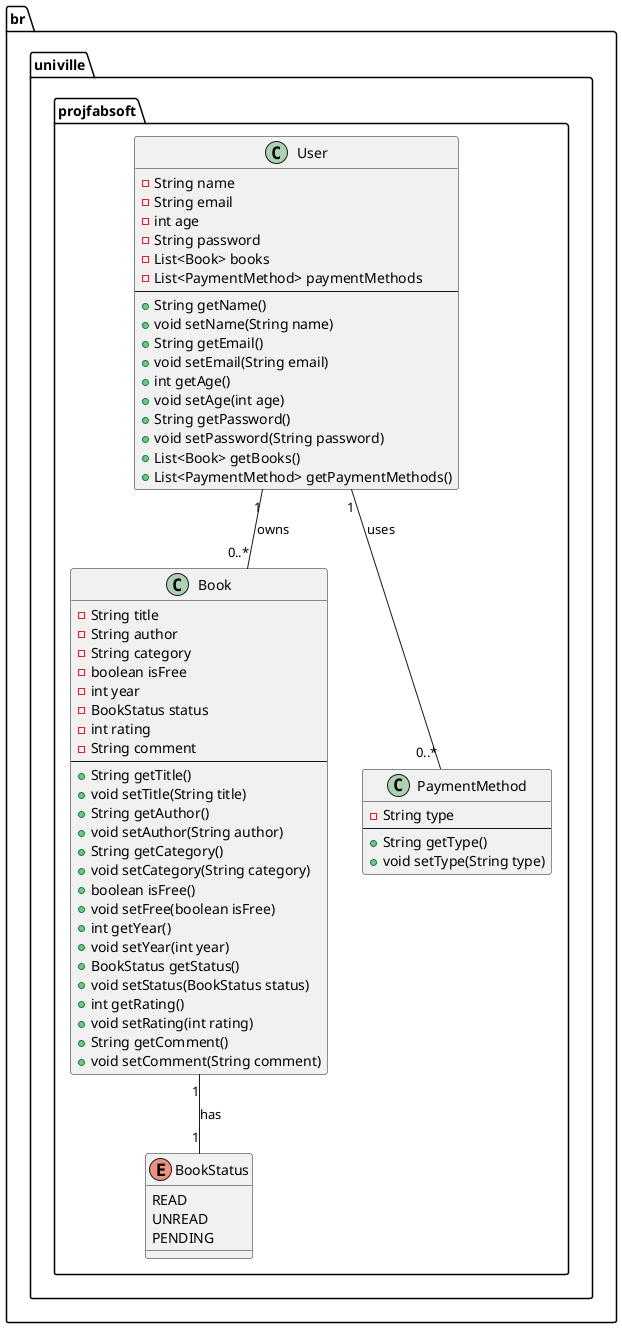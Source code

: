 @startuml
package br.univille.projfabsoft {
    class User {
        - String name
        - String email
        - int age
        - String password
        - List<Book> books
        - List<PaymentMethod> paymentMethods
        --
        + String getName()
        + void setName(String name)
        + String getEmail()
        + void setEmail(String email)
        + int getAge()
        + void setAge(int age)
        + String getPassword()
        + void setPassword(String password)
        + List<Book> getBooks()
        + List<PaymentMethod> getPaymentMethods()
    }
    class Book {
        - String title
        - String author
        - String category
        - boolean isFree
        - int year
        - BookStatus status
        - int rating
        - String comment
        --
        + String getTitle()
        + void setTitle(String title)
        + String getAuthor()
        + void setAuthor(String author)
        + String getCategory()
        + void setCategory(String category)
        + boolean isFree()
        + void setFree(boolean isFree)
        + int getYear()
        + void setYear(int year)
        + BookStatus getStatus()
        + void setStatus(BookStatus status)
        + int getRating()
        + void setRating(int rating)
        + String getComment()
        + void setComment(String comment)
    }
    class PaymentMethod {
        - String type
        --
        + String getType()
        + void setType(String type)
    }
    enum BookStatus {
        READ
        UNREAD
        PENDING
    }
    User "1" -- "0..*" Book : owns
    User "1" -- "0..*" PaymentMethod : uses
    Book "1" -- "1" BookStatus : has
}
@enduml